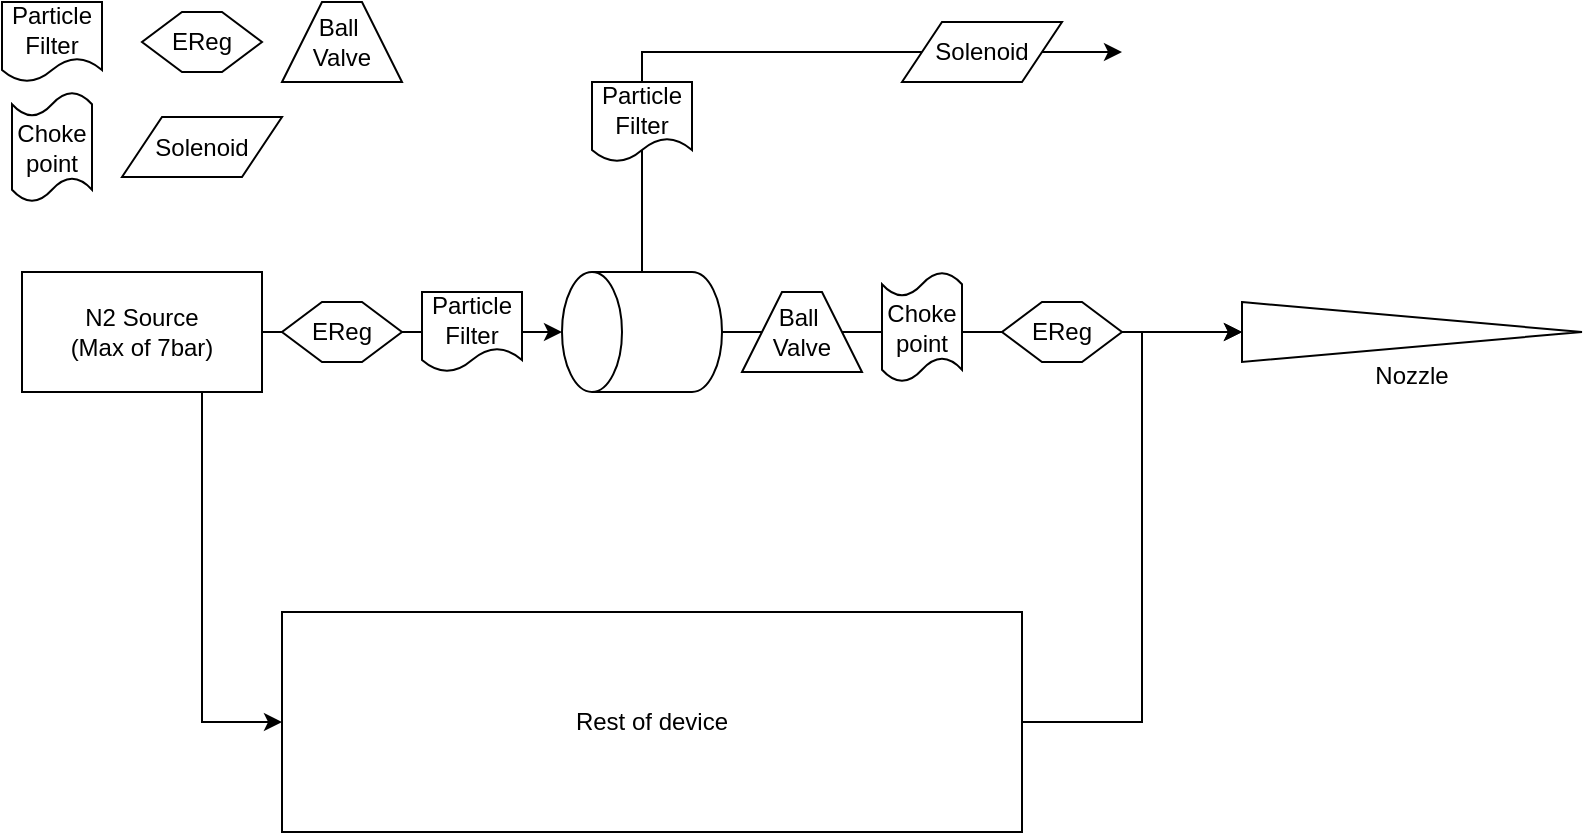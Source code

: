<mxfile version="26.0.11">
  <diagram name="Page-1" id="koAt_1DJ4aizDEp0hSSp">
    <mxGraphModel dx="989" dy="509" grid="1" gridSize="10" guides="1" tooltips="1" connect="1" arrows="1" fold="1" page="1" pageScale="1" pageWidth="827" pageHeight="1169" math="0" shadow="0">
      <root>
        <mxCell id="0" />
        <mxCell id="1" parent="0" />
        <mxCell id="gMn1Iu3mgwIx1v5ScUqv-10" style="edgeStyle=orthogonalEdgeStyle;rounded=0;orthogonalLoop=1;jettySize=auto;html=1;exitX=0.5;exitY=1;exitDx=0;exitDy=0;exitPerimeter=0;" edge="1" parent="1" source="gMn1Iu3mgwIx1v5ScUqv-1" target="gMn1Iu3mgwIx1v5ScUqv-6">
          <mxGeometry relative="1" as="geometry" />
        </mxCell>
        <mxCell id="gMn1Iu3mgwIx1v5ScUqv-14" style="edgeStyle=orthogonalEdgeStyle;rounded=0;orthogonalLoop=1;jettySize=auto;html=1;exitX=1;exitY=0.5;exitDx=0;exitDy=0;exitPerimeter=0;" edge="1" parent="1" source="gMn1Iu3mgwIx1v5ScUqv-1">
          <mxGeometry relative="1" as="geometry">
            <mxPoint x="570" y="30" as="targetPoint" />
            <Array as="points">
              <mxPoint x="330" y="30" />
            </Array>
          </mxGeometry>
        </mxCell>
        <mxCell id="gMn1Iu3mgwIx1v5ScUqv-1" value="" style="shape=cylinder3;whiteSpace=wrap;html=1;boundedLbl=1;backgroundOutline=1;size=15;rotation=-90;" vertex="1" parent="1">
          <mxGeometry x="300" y="130" width="60" height="80" as="geometry" />
        </mxCell>
        <mxCell id="gMn1Iu3mgwIx1v5ScUqv-5" value="N2 Source&lt;div&gt;(Max of 7bar)&lt;/div&gt;" style="rounded=0;whiteSpace=wrap;html=1;" vertex="1" parent="1">
          <mxGeometry x="20" y="140" width="120" height="60" as="geometry" />
        </mxCell>
        <mxCell id="gMn1Iu3mgwIx1v5ScUqv-6" value="&lt;div&gt;&lt;br&gt;&lt;/div&gt;&lt;div&gt;&lt;br&gt;&lt;/div&gt;&lt;div&gt;&lt;br&gt;&lt;/div&gt;&lt;div&gt;&lt;br&gt;&lt;/div&gt;&lt;div&gt;Nozzle&lt;/div&gt;&lt;div&gt;&lt;br&gt;&lt;/div&gt;" style="triangle;whiteSpace=wrap;html=1;" vertex="1" parent="1">
          <mxGeometry x="630" y="155" width="170" height="30" as="geometry" />
        </mxCell>
        <mxCell id="gMn1Iu3mgwIx1v5ScUqv-11" style="edgeStyle=orthogonalEdgeStyle;rounded=0;orthogonalLoop=1;jettySize=auto;html=1;exitX=1;exitY=0.5;exitDx=0;exitDy=0;" edge="1" parent="1" source="gMn1Iu3mgwIx1v5ScUqv-8">
          <mxGeometry relative="1" as="geometry">
            <mxPoint x="630.0" y="170" as="targetPoint" />
            <Array as="points">
              <mxPoint x="580" y="365" />
              <mxPoint x="580" y="170" />
            </Array>
          </mxGeometry>
        </mxCell>
        <mxCell id="gMn1Iu3mgwIx1v5ScUqv-8" value="Rest of device" style="rounded=0;whiteSpace=wrap;html=1;" vertex="1" parent="1">
          <mxGeometry x="150" y="310" width="370" height="110" as="geometry" />
        </mxCell>
        <mxCell id="gMn1Iu3mgwIx1v5ScUqv-9" style="edgeStyle=orthogonalEdgeStyle;rounded=0;orthogonalLoop=1;jettySize=auto;html=1;exitX=1;exitY=0.5;exitDx=0;exitDy=0;entryX=0.5;entryY=0;entryDx=0;entryDy=0;entryPerimeter=0;" edge="1" parent="1" source="gMn1Iu3mgwIx1v5ScUqv-5" target="gMn1Iu3mgwIx1v5ScUqv-1">
          <mxGeometry relative="1" as="geometry" />
        </mxCell>
        <mxCell id="gMn1Iu3mgwIx1v5ScUqv-12" value="EReg" style="shape=hexagon;perimeter=hexagonPerimeter2;whiteSpace=wrap;html=1;fixedSize=1;" vertex="1" parent="1">
          <mxGeometry x="80" y="10" width="60" height="30" as="geometry" />
        </mxCell>
        <mxCell id="gMn1Iu3mgwIx1v5ScUqv-13" style="edgeStyle=orthogonalEdgeStyle;rounded=0;orthogonalLoop=1;jettySize=auto;html=1;exitX=0.75;exitY=1;exitDx=0;exitDy=0;entryX=0;entryY=0.5;entryDx=0;entryDy=0;" edge="1" parent="1" source="gMn1Iu3mgwIx1v5ScUqv-5" target="gMn1Iu3mgwIx1v5ScUqv-8">
          <mxGeometry relative="1" as="geometry">
            <Array as="points">
              <mxPoint x="110" y="365" />
            </Array>
          </mxGeometry>
        </mxCell>
        <mxCell id="gMn1Iu3mgwIx1v5ScUqv-16" value="Solenoid" style="shape=parallelogram;perimeter=parallelogramPerimeter;whiteSpace=wrap;html=1;fixedSize=1;" vertex="1" parent="1">
          <mxGeometry x="70" y="62.5" width="80" height="30" as="geometry" />
        </mxCell>
        <mxCell id="gMn1Iu3mgwIx1v5ScUqv-17" value="Solenoid" style="shape=parallelogram;perimeter=parallelogramPerimeter;whiteSpace=wrap;html=1;fixedSize=1;" vertex="1" parent="1">
          <mxGeometry x="460" y="15" width="80" height="30" as="geometry" />
        </mxCell>
        <mxCell id="gMn1Iu3mgwIx1v5ScUqv-18" value="Particle Filter" style="shape=document;whiteSpace=wrap;html=1;boundedLbl=1;" vertex="1" parent="1">
          <mxGeometry x="305" y="45" width="50" height="40" as="geometry" />
        </mxCell>
        <mxCell id="gMn1Iu3mgwIx1v5ScUqv-21" value="EReg" style="shape=hexagon;perimeter=hexagonPerimeter2;whiteSpace=wrap;html=1;fixedSize=1;" vertex="1" parent="1">
          <mxGeometry x="150" y="155" width="60" height="30" as="geometry" />
        </mxCell>
        <mxCell id="gMn1Iu3mgwIx1v5ScUqv-22" value="EReg" style="shape=hexagon;perimeter=hexagonPerimeter2;whiteSpace=wrap;html=1;fixedSize=1;" vertex="1" parent="1">
          <mxGeometry x="510" y="155" width="60" height="30" as="geometry" />
        </mxCell>
        <mxCell id="gMn1Iu3mgwIx1v5ScUqv-24" value="Particle Filter" style="shape=document;whiteSpace=wrap;html=1;boundedLbl=1;" vertex="1" parent="1">
          <mxGeometry x="10" y="5" width="50" height="40" as="geometry" />
        </mxCell>
        <mxCell id="gMn1Iu3mgwIx1v5ScUqv-25" value="Particle Filter" style="shape=document;whiteSpace=wrap;html=1;boundedLbl=1;" vertex="1" parent="1">
          <mxGeometry x="220" y="150" width="50" height="40" as="geometry" />
        </mxCell>
        <mxCell id="gMn1Iu3mgwIx1v5ScUqv-26" value="Choke point" style="shape=tape;whiteSpace=wrap;html=1;size=0.222;" vertex="1" parent="1">
          <mxGeometry x="15" y="50" width="40" height="55" as="geometry" />
        </mxCell>
        <mxCell id="gMn1Iu3mgwIx1v5ScUqv-31" value="Choke point" style="shape=tape;whiteSpace=wrap;html=1;size=0.222;" vertex="1" parent="1">
          <mxGeometry x="450" y="140" width="40" height="55" as="geometry" />
        </mxCell>
        <mxCell id="gMn1Iu3mgwIx1v5ScUqv-35" value="Ball&amp;nbsp;&lt;div&gt;Valve&lt;/div&gt;" style="shape=trapezoid;perimeter=trapezoidPerimeter;whiteSpace=wrap;html=1;fixedSize=1;" vertex="1" parent="1">
          <mxGeometry x="150" y="5" width="60" height="40" as="geometry" />
        </mxCell>
        <mxCell id="gMn1Iu3mgwIx1v5ScUqv-36" value="Ball&amp;nbsp;&lt;div&gt;Valve&lt;/div&gt;" style="shape=trapezoid;perimeter=trapezoidPerimeter;whiteSpace=wrap;html=1;fixedSize=1;" vertex="1" parent="1">
          <mxGeometry x="380" y="150" width="60" height="40" as="geometry" />
        </mxCell>
      </root>
    </mxGraphModel>
  </diagram>
</mxfile>
